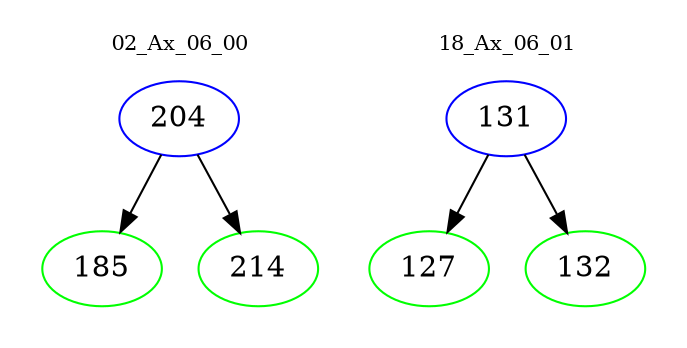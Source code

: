 digraph{
subgraph cluster_0 {
color = white
label = "02_Ax_06_00";
fontsize=10;
T0_204 [label="204", color="blue"]
T0_204 -> T0_185 [color="black"]
T0_185 [label="185", color="green"]
T0_204 -> T0_214 [color="black"]
T0_214 [label="214", color="green"]
}
subgraph cluster_1 {
color = white
label = "18_Ax_06_01";
fontsize=10;
T1_131 [label="131", color="blue"]
T1_131 -> T1_127 [color="black"]
T1_127 [label="127", color="green"]
T1_131 -> T1_132 [color="black"]
T1_132 [label="132", color="green"]
}
}
